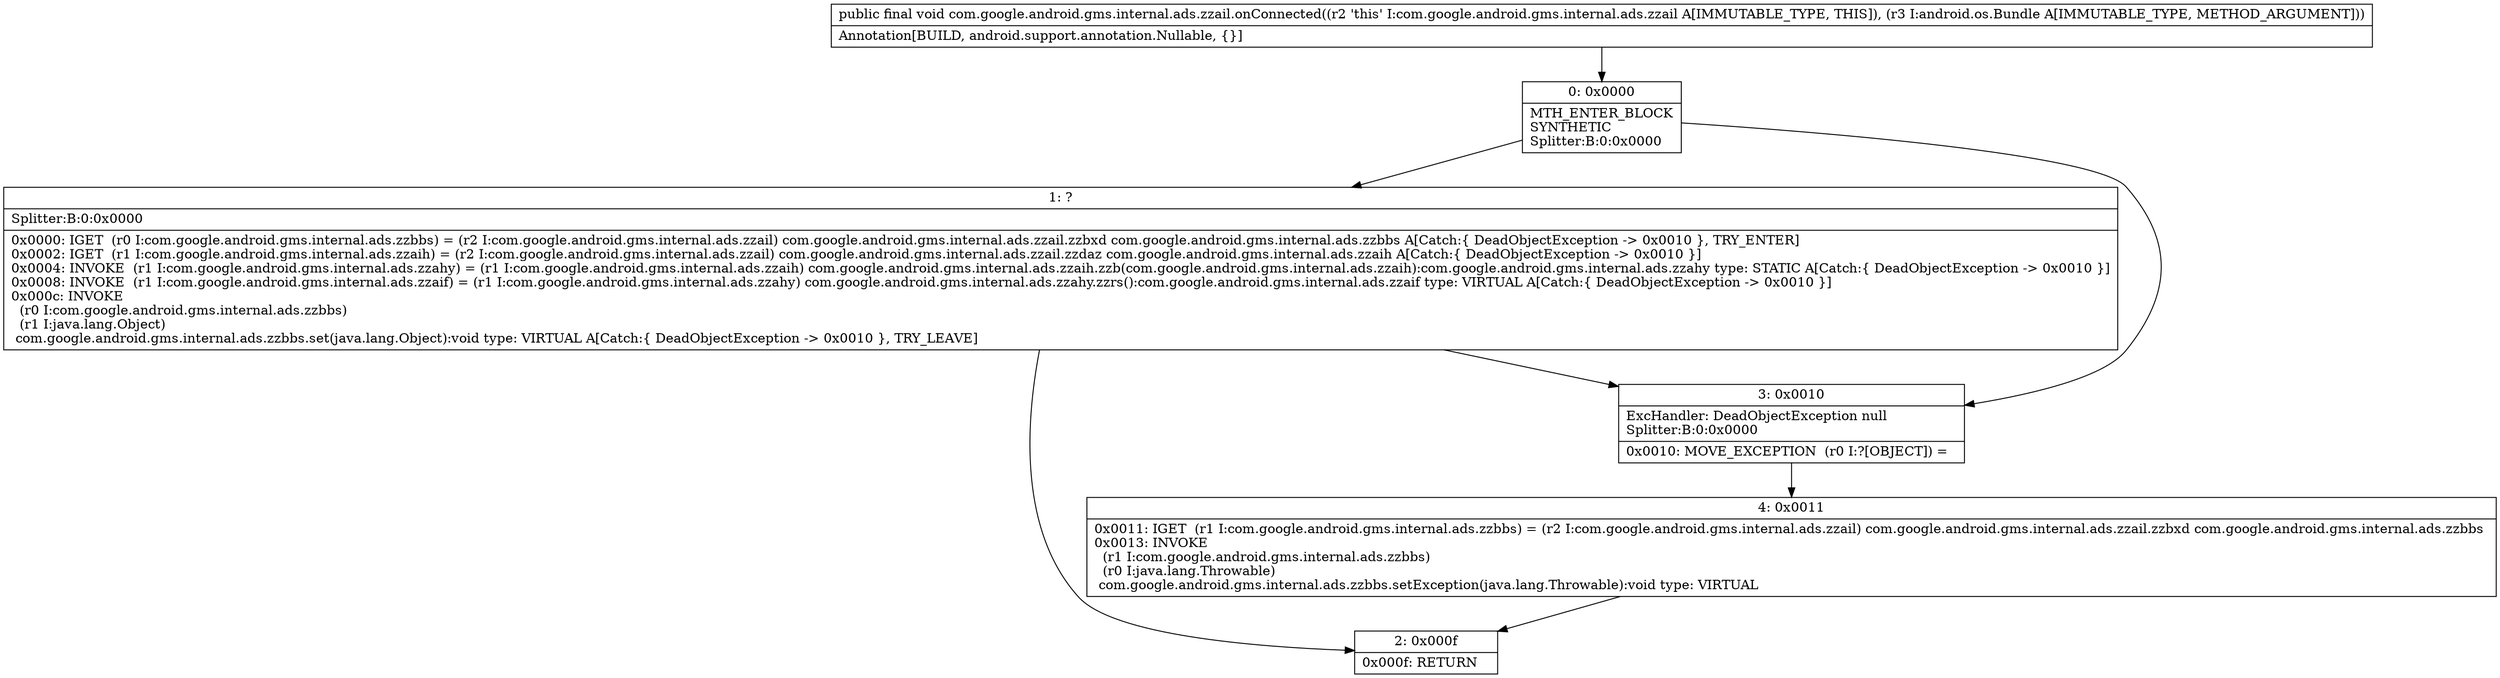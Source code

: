 digraph "CFG forcom.google.android.gms.internal.ads.zzail.onConnected(Landroid\/os\/Bundle;)V" {
Node_0 [shape=record,label="{0\:\ 0x0000|MTH_ENTER_BLOCK\lSYNTHETIC\lSplitter:B:0:0x0000\l}"];
Node_1 [shape=record,label="{1\:\ ?|Splitter:B:0:0x0000\l|0x0000: IGET  (r0 I:com.google.android.gms.internal.ads.zzbbs) = (r2 I:com.google.android.gms.internal.ads.zzail) com.google.android.gms.internal.ads.zzail.zzbxd com.google.android.gms.internal.ads.zzbbs A[Catch:\{ DeadObjectException \-\> 0x0010 \}, TRY_ENTER]\l0x0002: IGET  (r1 I:com.google.android.gms.internal.ads.zzaih) = (r2 I:com.google.android.gms.internal.ads.zzail) com.google.android.gms.internal.ads.zzail.zzdaz com.google.android.gms.internal.ads.zzaih A[Catch:\{ DeadObjectException \-\> 0x0010 \}]\l0x0004: INVOKE  (r1 I:com.google.android.gms.internal.ads.zzahy) = (r1 I:com.google.android.gms.internal.ads.zzaih) com.google.android.gms.internal.ads.zzaih.zzb(com.google.android.gms.internal.ads.zzaih):com.google.android.gms.internal.ads.zzahy type: STATIC A[Catch:\{ DeadObjectException \-\> 0x0010 \}]\l0x0008: INVOKE  (r1 I:com.google.android.gms.internal.ads.zzaif) = (r1 I:com.google.android.gms.internal.ads.zzahy) com.google.android.gms.internal.ads.zzahy.zzrs():com.google.android.gms.internal.ads.zzaif type: VIRTUAL A[Catch:\{ DeadObjectException \-\> 0x0010 \}]\l0x000c: INVOKE  \l  (r0 I:com.google.android.gms.internal.ads.zzbbs)\l  (r1 I:java.lang.Object)\l com.google.android.gms.internal.ads.zzbbs.set(java.lang.Object):void type: VIRTUAL A[Catch:\{ DeadObjectException \-\> 0x0010 \}, TRY_LEAVE]\l}"];
Node_2 [shape=record,label="{2\:\ 0x000f|0x000f: RETURN   \l}"];
Node_3 [shape=record,label="{3\:\ 0x0010|ExcHandler: DeadObjectException null\lSplitter:B:0:0x0000\l|0x0010: MOVE_EXCEPTION  (r0 I:?[OBJECT]) =  \l}"];
Node_4 [shape=record,label="{4\:\ 0x0011|0x0011: IGET  (r1 I:com.google.android.gms.internal.ads.zzbbs) = (r2 I:com.google.android.gms.internal.ads.zzail) com.google.android.gms.internal.ads.zzail.zzbxd com.google.android.gms.internal.ads.zzbbs \l0x0013: INVOKE  \l  (r1 I:com.google.android.gms.internal.ads.zzbbs)\l  (r0 I:java.lang.Throwable)\l com.google.android.gms.internal.ads.zzbbs.setException(java.lang.Throwable):void type: VIRTUAL \l}"];
MethodNode[shape=record,label="{public final void com.google.android.gms.internal.ads.zzail.onConnected((r2 'this' I:com.google.android.gms.internal.ads.zzail A[IMMUTABLE_TYPE, THIS]), (r3 I:android.os.Bundle A[IMMUTABLE_TYPE, METHOD_ARGUMENT]))  | Annotation[BUILD, android.support.annotation.Nullable, \{\}]\l}"];
MethodNode -> Node_0;
Node_0 -> Node_1;
Node_0 -> Node_3;
Node_1 -> Node_2;
Node_1 -> Node_3;
Node_3 -> Node_4;
Node_4 -> Node_2;
}


